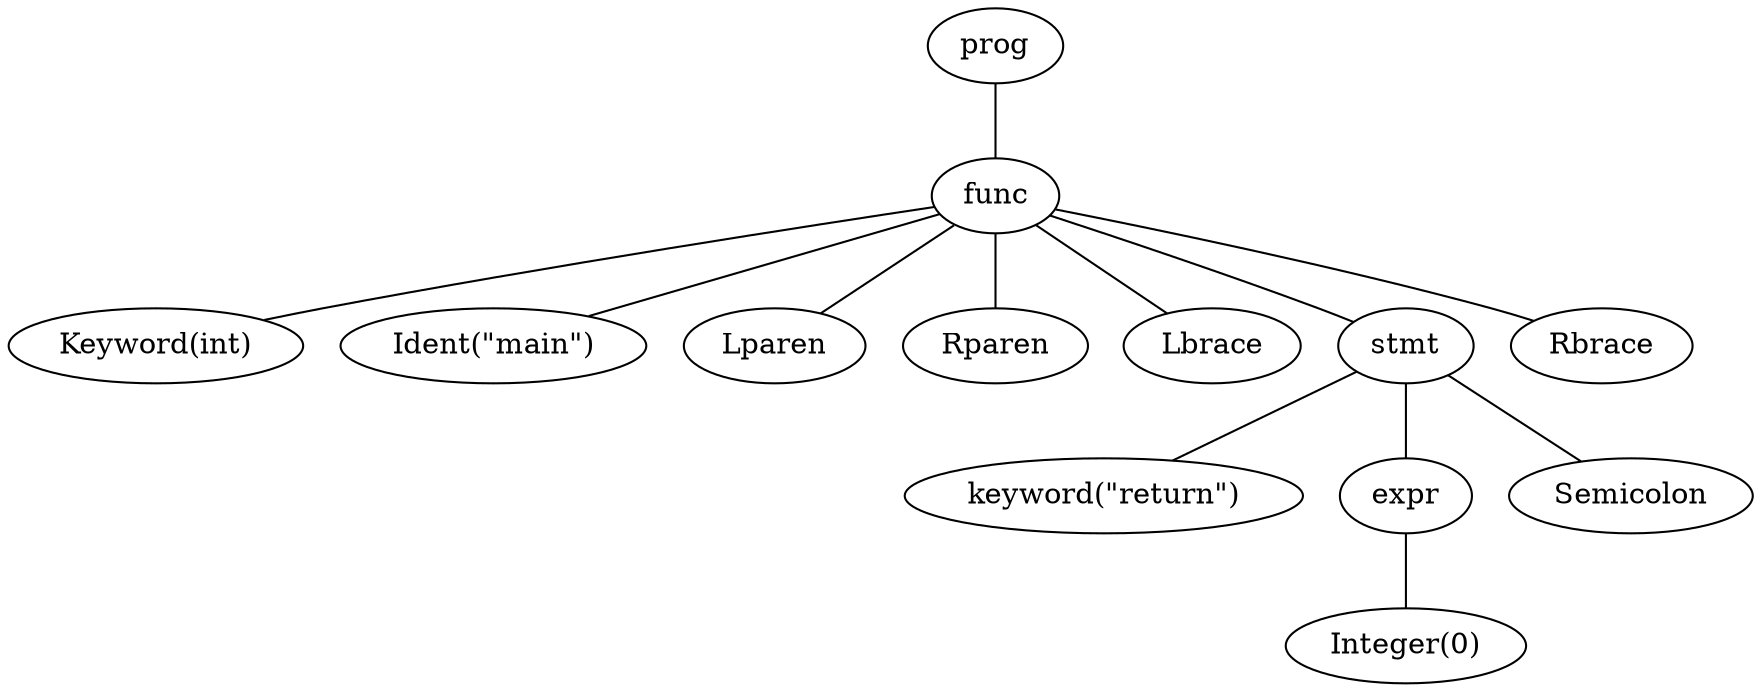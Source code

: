 graph {
    prog -- func

    func -- {ty, Ident, Lparen, Rparen, Lbrace, stmt, Rbrace}
    ty[label="Keyword(int)"]
    Ident[label="Ident(\"main\")"]
    stmt -- {Return, expr, Semicolon}
    Return[label="keyword(\"return\")"]
    expr -- Integer
    Integer[label="Integer(0)"]
}
